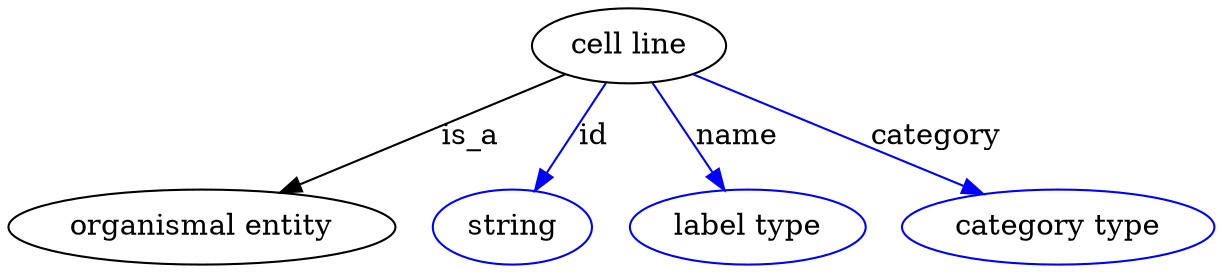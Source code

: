 digraph {
	graph [bb="0,0,468.29,123"];
	node [label="\N"];
	"cell line"	[height=0.5,
		label="cell line",
		pos="240.79,105",
		width=1.0832];
	"organismal entity"	[height=0.5,
		pos="72.794,18",
		width=2.022];
	"cell line" -> "organismal entity"	[label=is_a,
		lp="178.79,61.5",
		pos="e,103.4,34.486 215.28,91.09 187.96,77.268 144.25,55.156 112.45,39.062"];
	id	[color=blue,
		height=0.5,
		label=string,
		pos="193.79,18",
		width=0.84854];
	"cell line" -> id	[color=blue,
		label=id,
		lp="226.29,61.5",
		pos="e,202.9,35.469 231.51,87.207 224.77,75.021 215.53,58.318 207.89,44.491",
		style=solid];
	name	[color=blue,
		height=0.5,
		label="label type",
		pos="287.79,18",
		width=1.2638];
	"cell line" -> name	[color=blue,
		label=name,
		lp="283.29,61.5",
		pos="e,278.53,35.758 250.08,87.207 256.77,75.099 265.93,58.533 273.55,44.759",
		style=solid];
	category	[color=blue,
		height=0.5,
		label="category type",
		pos="409.79,18",
		width=1.6249];
	"cell line" -> category	[color=blue,
		label=category,
		lp="359.29,61.5",
		pos="e,380.63,33.67 266.09,91.275 294,77.238 339.22,54.494 371.48,38.269",
		style=solid];
}
